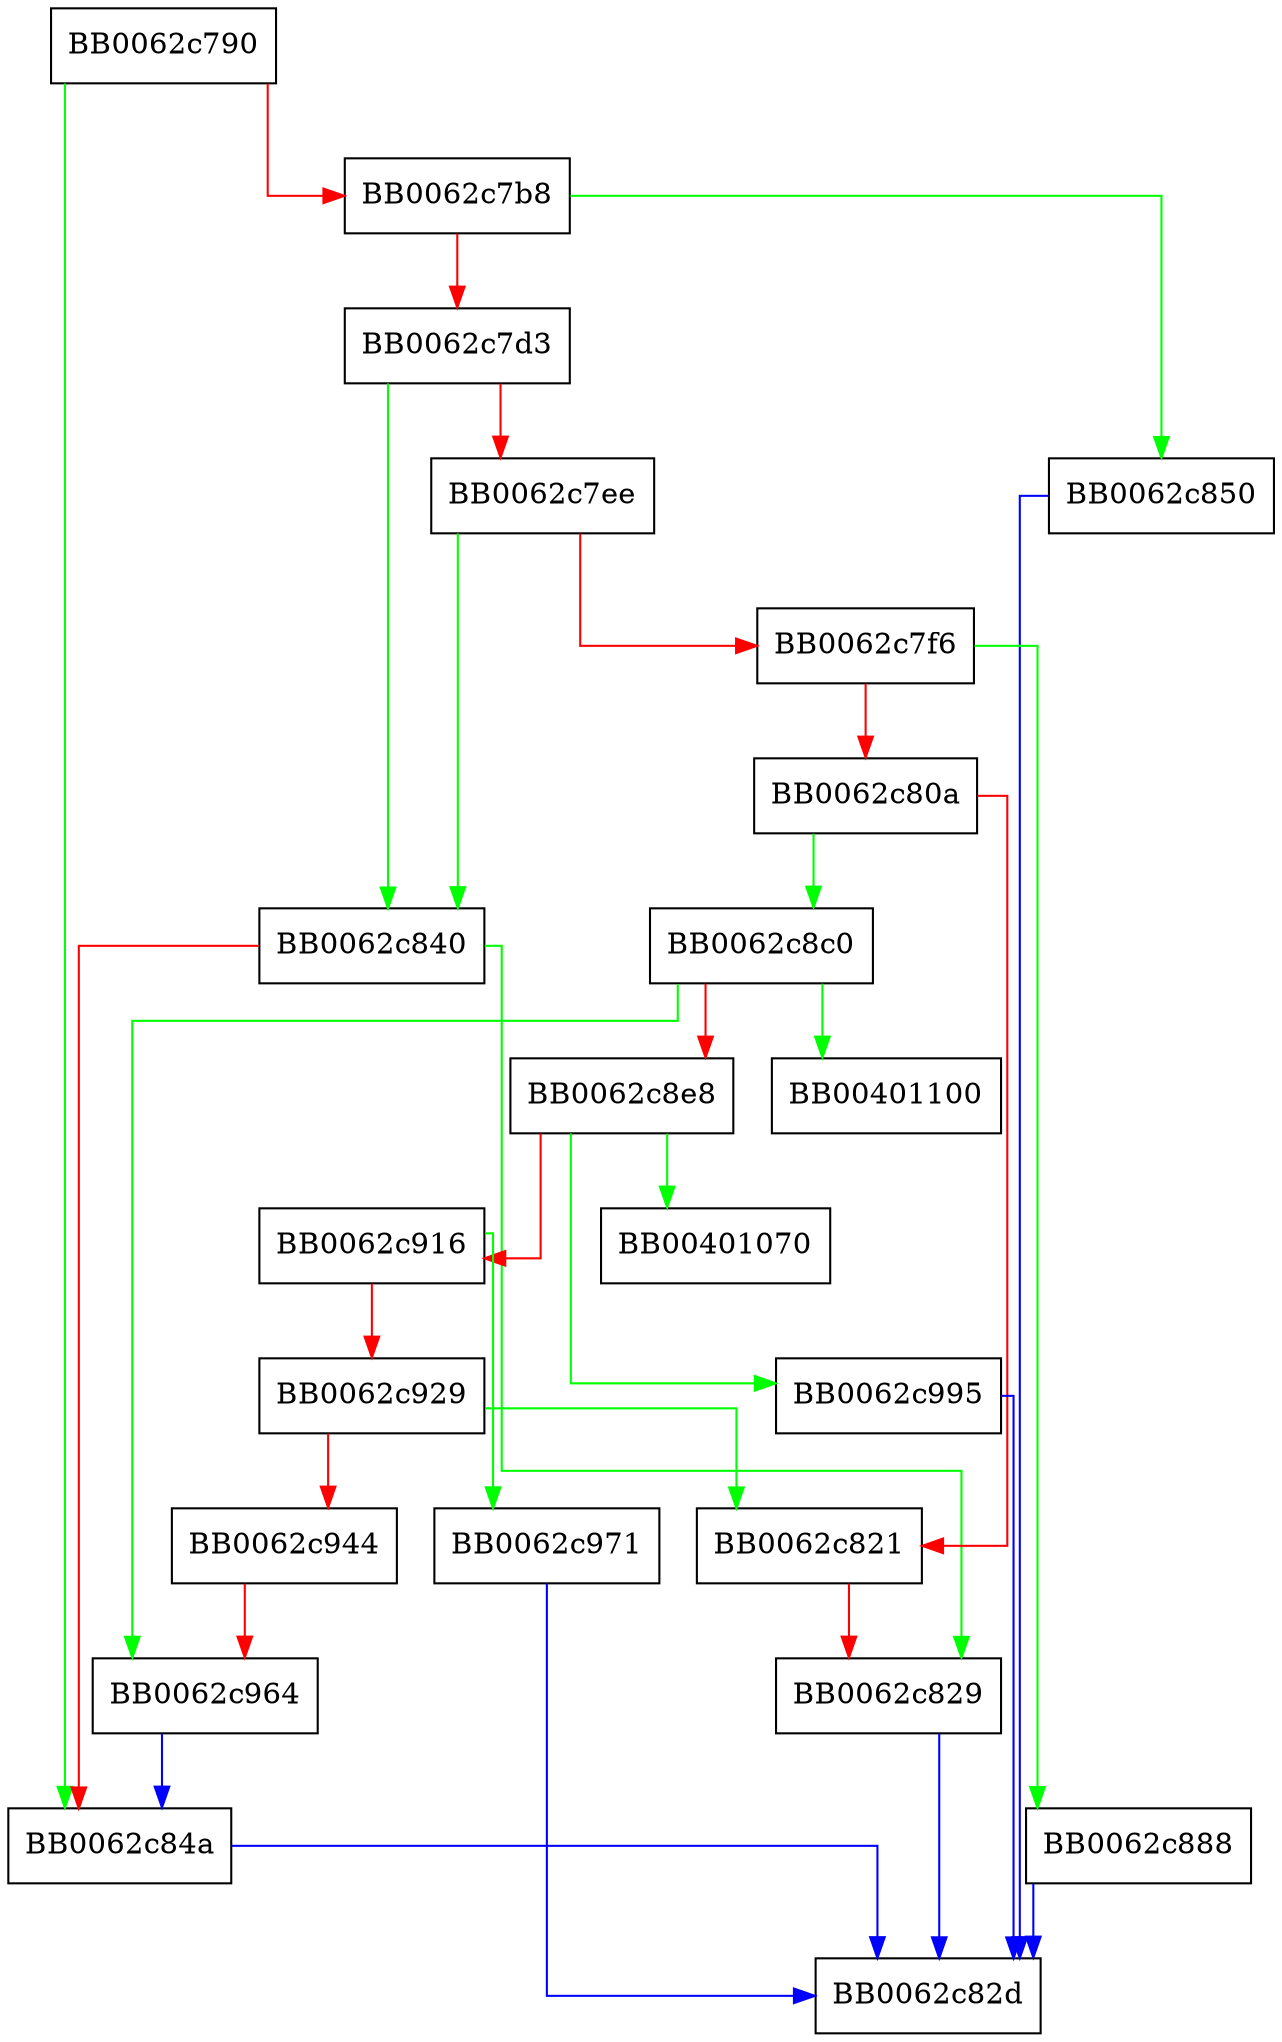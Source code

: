 digraph ossl_property_value {
  node [shape="box"];
  graph [splines=ortho];
  BB0062c790 -> BB0062c84a [color="green"];
  BB0062c790 -> BB0062c7b8 [color="red"];
  BB0062c7b8 -> BB0062c850 [color="green"];
  BB0062c7b8 -> BB0062c7d3 [color="red"];
  BB0062c7d3 -> BB0062c840 [color="green"];
  BB0062c7d3 -> BB0062c7ee [color="red"];
  BB0062c7ee -> BB0062c840 [color="green"];
  BB0062c7ee -> BB0062c7f6 [color="red"];
  BB0062c7f6 -> BB0062c888 [color="green"];
  BB0062c7f6 -> BB0062c80a [color="red"];
  BB0062c80a -> BB0062c8c0 [color="green"];
  BB0062c80a -> BB0062c821 [color="red"];
  BB0062c821 -> BB0062c829 [color="red"];
  BB0062c829 -> BB0062c82d [color="blue"];
  BB0062c840 -> BB0062c829 [color="green"];
  BB0062c840 -> BB0062c84a [color="red"];
  BB0062c84a -> BB0062c82d [color="blue"];
  BB0062c850 -> BB0062c82d [color="blue"];
  BB0062c888 -> BB0062c82d [color="blue"];
  BB0062c8c0 -> BB00401100 [color="green"];
  BB0062c8c0 -> BB0062c964 [color="green"];
  BB0062c8c0 -> BB0062c8e8 [color="red"];
  BB0062c8e8 -> BB00401070 [color="green"];
  BB0062c8e8 -> BB0062c995 [color="green"];
  BB0062c8e8 -> BB0062c916 [color="red"];
  BB0062c916 -> BB0062c971 [color="green"];
  BB0062c916 -> BB0062c929 [color="red"];
  BB0062c929 -> BB0062c821 [color="green"];
  BB0062c929 -> BB0062c944 [color="red"];
  BB0062c944 -> BB0062c964 [color="red"];
  BB0062c964 -> BB0062c84a [color="blue"];
  BB0062c971 -> BB0062c82d [color="blue"];
  BB0062c995 -> BB0062c82d [color="blue"];
}